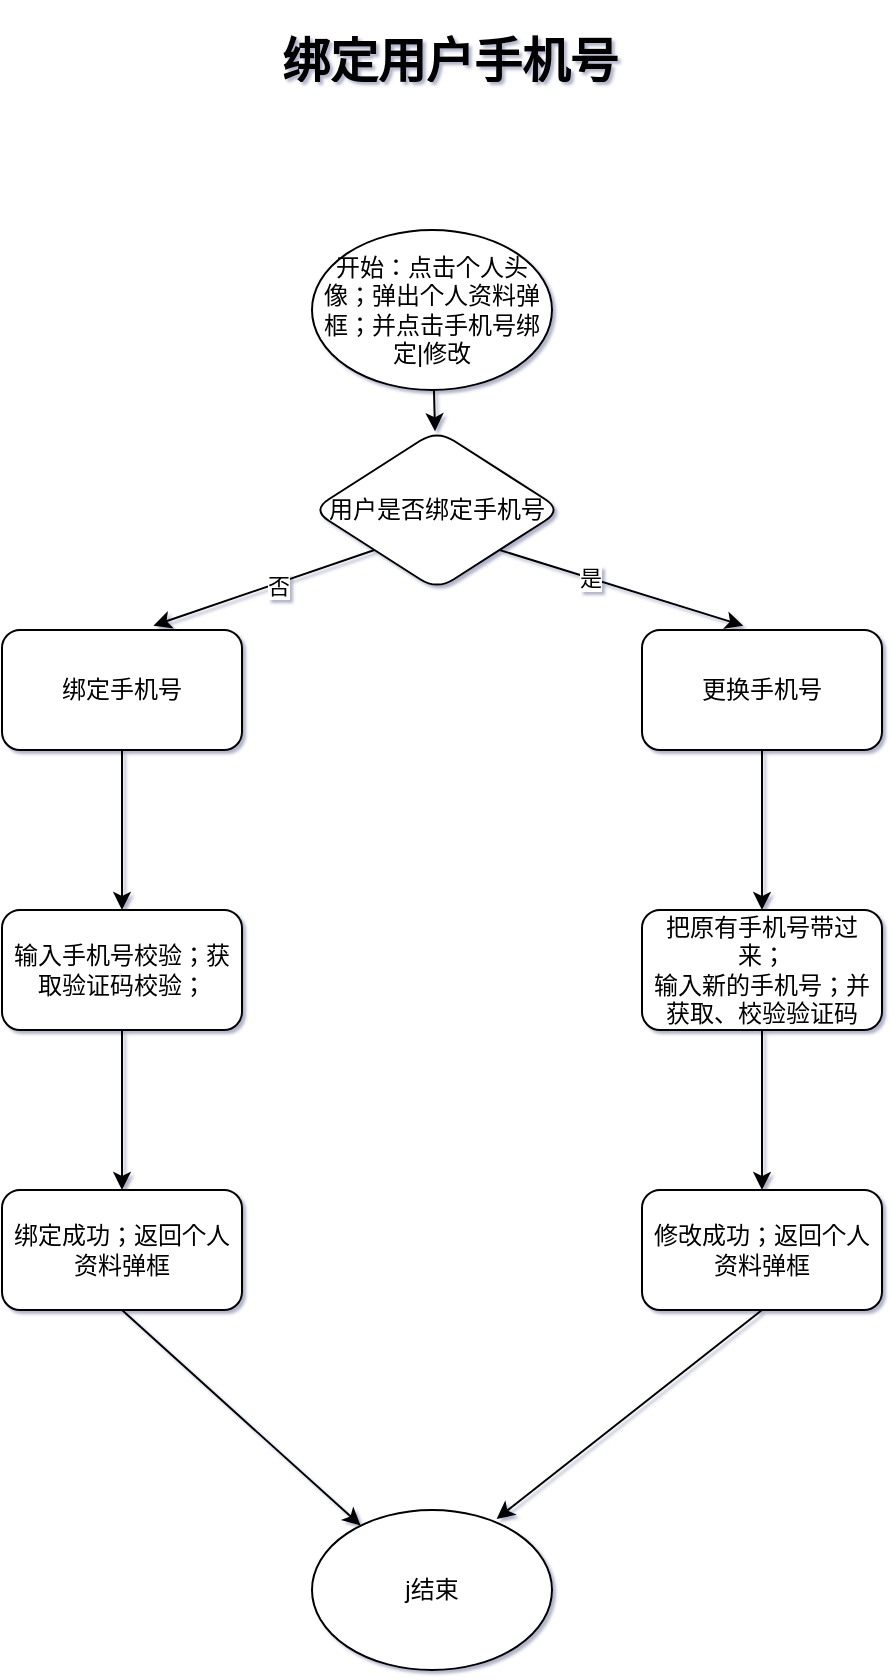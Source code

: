 <mxfile>
    <diagram id="yc3-UoR3Tgwy9VBtutHV" name="绑定用户手机号">
        <mxGraphModel dx="833" dy="617" grid="1" gridSize="10" guides="1" tooltips="1" connect="1" arrows="1" fold="1" page="1" pageScale="1" pageWidth="827" pageHeight="1169" background="none" math="0" shadow="1">
            <root>
                <mxCell id="0"/>
                <mxCell id="1" parent="0"/>
                <mxCell id="3" value="&lt;h1&gt;绑定用户手机号&lt;/h1&gt;" style="text;html=1;strokeColor=none;fillColor=none;spacing=5;spacingTop=-20;whiteSpace=wrap;overflow=hidden;rounded=1;align=right;verticalAlign=middle;" vertex="1" parent="1">
                    <mxGeometry x="282.5" y="240" width="190" height="30" as="geometry"/>
                </mxCell>
                <mxCell id="6" value="" style="edgeStyle=none;html=1;rounded=1;" edge="1" parent="1" source="4" target="5">
                    <mxGeometry relative="1" as="geometry"/>
                </mxCell>
                <mxCell id="4" value="开始：点击个人头像；弹出个人资料弹框；并点击手机号绑定|修改" style="ellipse;whiteSpace=wrap;html=1;rounded=1;" vertex="1" parent="1">
                    <mxGeometry x="315" y="340" width="120" height="80" as="geometry"/>
                </mxCell>
                <mxCell id="16" style="edgeStyle=none;html=1;exitX=1;exitY=1;exitDx=0;exitDy=0;entryX=0.422;entryY=-0.036;entryDx=0;entryDy=0;entryPerimeter=0;rounded=1;" edge="1" parent="1" source="5" target="15">
                    <mxGeometry relative="1" as="geometry"/>
                </mxCell>
                <mxCell id="19" value="是" style="edgeLabel;html=1;align=center;verticalAlign=middle;resizable=0;points=[];rounded=1;" vertex="1" connectable="0" parent="16">
                    <mxGeometry x="-0.264" relative="1" as="geometry">
                        <mxPoint as="offset"/>
                    </mxGeometry>
                </mxCell>
                <mxCell id="17" style="edgeStyle=none;html=1;exitX=0;exitY=1;exitDx=0;exitDy=0;entryX=0.631;entryY=-0.036;entryDx=0;entryDy=0;entryPerimeter=0;rounded=1;" edge="1" parent="1" source="5" target="14">
                    <mxGeometry relative="1" as="geometry"/>
                </mxCell>
                <mxCell id="18" value="否" style="edgeLabel;html=1;align=center;verticalAlign=middle;resizable=0;points=[];rounded=1;" vertex="1" connectable="0" parent="17">
                    <mxGeometry x="-0.136" y="1" relative="1" as="geometry">
                        <mxPoint x="-1" as="offset"/>
                    </mxGeometry>
                </mxCell>
                <mxCell id="5" value="用户是否绑定手机号" style="rhombus;whiteSpace=wrap;html=1;rounded=1;" vertex="1" parent="1">
                    <mxGeometry x="315" y="440" width="125" height="80" as="geometry"/>
                </mxCell>
                <mxCell id="25" value="" style="edgeStyle=none;html=1;rounded=1;" edge="1" parent="1" source="14" target="24">
                    <mxGeometry relative="1" as="geometry"/>
                </mxCell>
                <mxCell id="14" value="绑定手机号" style="rounded=1;whiteSpace=wrap;html=1;" vertex="1" parent="1">
                    <mxGeometry x="160" y="540" width="120" height="60" as="geometry"/>
                </mxCell>
                <mxCell id="21" value="" style="edgeStyle=none;html=1;rounded=1;" edge="1" parent="1" source="15" target="20">
                    <mxGeometry relative="1" as="geometry"/>
                </mxCell>
                <mxCell id="15" value="更换手机号" style="rounded=1;whiteSpace=wrap;html=1;" vertex="1" parent="1">
                    <mxGeometry x="480" y="540" width="120" height="60" as="geometry"/>
                </mxCell>
                <mxCell id="23" value="" style="edgeStyle=none;html=1;rounded=1;" edge="1" parent="1" source="20" target="22">
                    <mxGeometry relative="1" as="geometry"/>
                </mxCell>
                <mxCell id="20" value="把原有手机号带过来；&lt;br&gt;输入新的手机号；并获取、校验验证码" style="whiteSpace=wrap;html=1;rounded=1;" vertex="1" parent="1">
                    <mxGeometry x="480" y="680" width="120" height="60" as="geometry"/>
                </mxCell>
                <mxCell id="30" style="edgeStyle=none;rounded=1;html=1;exitX=0.5;exitY=1;exitDx=0;exitDy=0;entryX=0.769;entryY=0.056;entryDx=0;entryDy=0;entryPerimeter=0;" edge="1" parent="1" source="22" target="28">
                    <mxGeometry relative="1" as="geometry"/>
                </mxCell>
                <mxCell id="22" value="修改成功；返回个人资料弹框" style="whiteSpace=wrap;html=1;rounded=1;" vertex="1" parent="1">
                    <mxGeometry x="480" y="820" width="120" height="60" as="geometry"/>
                </mxCell>
                <mxCell id="27" value="" style="edgeStyle=none;html=1;rounded=1;" edge="1" parent="1" source="24" target="26">
                    <mxGeometry relative="1" as="geometry"/>
                </mxCell>
                <mxCell id="24" value="输入手机号校验；获取验证码校验；" style="whiteSpace=wrap;html=1;rounded=1;" vertex="1" parent="1">
                    <mxGeometry x="160" y="680" width="120" height="60" as="geometry"/>
                </mxCell>
                <mxCell id="29" style="edgeStyle=none;rounded=1;html=1;exitX=0.5;exitY=1;exitDx=0;exitDy=0;" edge="1" parent="1" source="26" target="28">
                    <mxGeometry relative="1" as="geometry"/>
                </mxCell>
                <mxCell id="26" value="绑定成功；返回个人资料弹框" style="whiteSpace=wrap;html=1;rounded=1;" vertex="1" parent="1">
                    <mxGeometry x="160" y="820" width="120" height="60" as="geometry"/>
                </mxCell>
                <mxCell id="28" value="j结束" style="ellipse;whiteSpace=wrap;html=1;rounded=1;" vertex="1" parent="1">
                    <mxGeometry x="315" y="980" width="120" height="80" as="geometry"/>
                </mxCell>
            </root>
        </mxGraphModel>
    </diagram>
    <diagram id="p5oRVX_DBR707KRfQrV4" name="修改登录密码">
        <mxGraphModel dx="833" dy="617" grid="1" gridSize="10" guides="1" tooltips="1" connect="1" arrows="1" fold="1" page="1" pageScale="1" pageWidth="827" pageHeight="1169" math="0" shadow="0">
            <root>
                <mxCell id="r5XqGoyDuoXne98ALmLj-0"/>
                <mxCell id="r5XqGoyDuoXne98ALmLj-1" parent="r5XqGoyDuoXne98ALmLj-0"/>
                <mxCell id="qMT4N3F4TUuSETPQuwp0-0" value="&lt;h1&gt;修改登录密码&lt;/h1&gt;" style="text;html=1;strokeColor=none;fillColor=none;spacing=5;spacingTop=-20;whiteSpace=wrap;overflow=hidden;rounded=0;align=center;" vertex="1" parent="r5XqGoyDuoXne98ALmLj-1">
                    <mxGeometry x="260" y="80" width="190" height="40" as="geometry"/>
                </mxCell>
                <mxCell id="9NPAgxN3d__ed3VdGAJv-3" value="" style="edgeStyle=none;rounded=1;html=1;" edge="1" parent="r5XqGoyDuoXne98ALmLj-1" source="9NPAgxN3d__ed3VdGAJv-1" target="9NPAgxN3d__ed3VdGAJv-2">
                    <mxGeometry relative="1" as="geometry"/>
                </mxCell>
                <mxCell id="9NPAgxN3d__ed3VdGAJv-1" value="点击修改登录密码" style="ellipse;whiteSpace=wrap;html=1;rounded=1;" vertex="1" parent="r5XqGoyDuoXne98ALmLj-1">
                    <mxGeometry x="310" y="150" width="120" height="80" as="geometry"/>
                </mxCell>
                <mxCell id="9NPAgxN3d__ed3VdGAJv-7" style="edgeStyle=none;rounded=1;html=1;exitX=0;exitY=1;exitDx=0;exitDy=0;entryX=1;entryY=0;entryDx=0;entryDy=0;" edge="1" parent="r5XqGoyDuoXne98ALmLj-1" source="9NPAgxN3d__ed3VdGAJv-2" target="9NPAgxN3d__ed3VdGAJv-5">
                    <mxGeometry relative="1" as="geometry"/>
                </mxCell>
                <mxCell id="9NPAgxN3d__ed3VdGAJv-9" value="否&lt;span style=&quot;white-space: pre&quot;&gt;&#9;&lt;/span&gt;" style="edgeLabel;html=1;align=center;verticalAlign=middle;resizable=0;points=[];" vertex="1" connectable="0" parent="9NPAgxN3d__ed3VdGAJv-7">
                    <mxGeometry x="-0.305" y="2" relative="1" as="geometry">
                        <mxPoint as="offset"/>
                    </mxGeometry>
                </mxCell>
                <mxCell id="9NPAgxN3d__ed3VdGAJv-8" style="edgeStyle=none;rounded=1;html=1;exitX=1;exitY=1;exitDx=0;exitDy=0;entryX=0;entryY=0;entryDx=0;entryDy=0;" edge="1" parent="r5XqGoyDuoXne98ALmLj-1" source="9NPAgxN3d__ed3VdGAJv-2" target="9NPAgxN3d__ed3VdGAJv-6">
                    <mxGeometry relative="1" as="geometry"/>
                </mxCell>
                <mxCell id="9NPAgxN3d__ed3VdGAJv-11" value="是" style="edgeLabel;html=1;align=center;verticalAlign=middle;resizable=0;points=[];" vertex="1" connectable="0" parent="9NPAgxN3d__ed3VdGAJv-8">
                    <mxGeometry x="-0.427" y="2" relative="1" as="geometry">
                        <mxPoint x="1" as="offset"/>
                    </mxGeometry>
                </mxCell>
                <mxCell id="9NPAgxN3d__ed3VdGAJv-2" value="判断是否有登录密码" style="rhombus;whiteSpace=wrap;html=1;rounded=1;" vertex="1" parent="r5XqGoyDuoXne98ALmLj-1">
                    <mxGeometry x="290" y="320" width="160" height="80" as="geometry"/>
                </mxCell>
                <mxCell id="9NPAgxN3d__ed3VdGAJv-13" style="edgeStyle=none;rounded=1;html=1;exitX=0.5;exitY=1;exitDx=0;exitDy=0;entryX=0.207;entryY=0.056;entryDx=0;entryDy=0;entryPerimeter=0;" edge="1" parent="r5XqGoyDuoXne98ALmLj-1" source="9NPAgxN3d__ed3VdGAJv-5" target="9NPAgxN3d__ed3VdGAJv-12">
                    <mxGeometry relative="1" as="geometry"/>
                </mxCell>
                <mxCell id="9NPAgxN3d__ed3VdGAJv-5" value="输入新密码；&lt;br&gt;再次确认密码；" style="rounded=0;whiteSpace=wrap;html=1;" vertex="1" parent="r5XqGoyDuoXne98ALmLj-1">
                    <mxGeometry x="140" y="440" width="120" height="60" as="geometry"/>
                </mxCell>
                <mxCell id="9NPAgxN3d__ed3VdGAJv-14" style="edgeStyle=none;rounded=1;html=1;exitX=0.5;exitY=1;exitDx=0;exitDy=0;" edge="1" parent="r5XqGoyDuoXne98ALmLj-1" source="9NPAgxN3d__ed3VdGAJv-6" target="9NPAgxN3d__ed3VdGAJv-12">
                    <mxGeometry relative="1" as="geometry"/>
                </mxCell>
                <mxCell id="9NPAgxN3d__ed3VdGAJv-6" value="输入旧密码；&lt;br&gt;输入新密码；&lt;br&gt;再次确认密码；" style="rounded=0;whiteSpace=wrap;html=1;" vertex="1" parent="r5XqGoyDuoXne98ALmLj-1">
                    <mxGeometry x="480" y="440" width="120" height="60" as="geometry"/>
                </mxCell>
                <mxCell id="9NPAgxN3d__ed3VdGAJv-12" value="校验通过；&lt;br&gt;结束" style="ellipse;whiteSpace=wrap;html=1;rounded=1;" vertex="1" parent="r5XqGoyDuoXne98ALmLj-1">
                    <mxGeometry x="310" y="610" width="120" height="80" as="geometry"/>
                </mxCell>
            </root>
        </mxGraphModel>
    </diagram>
</mxfile>